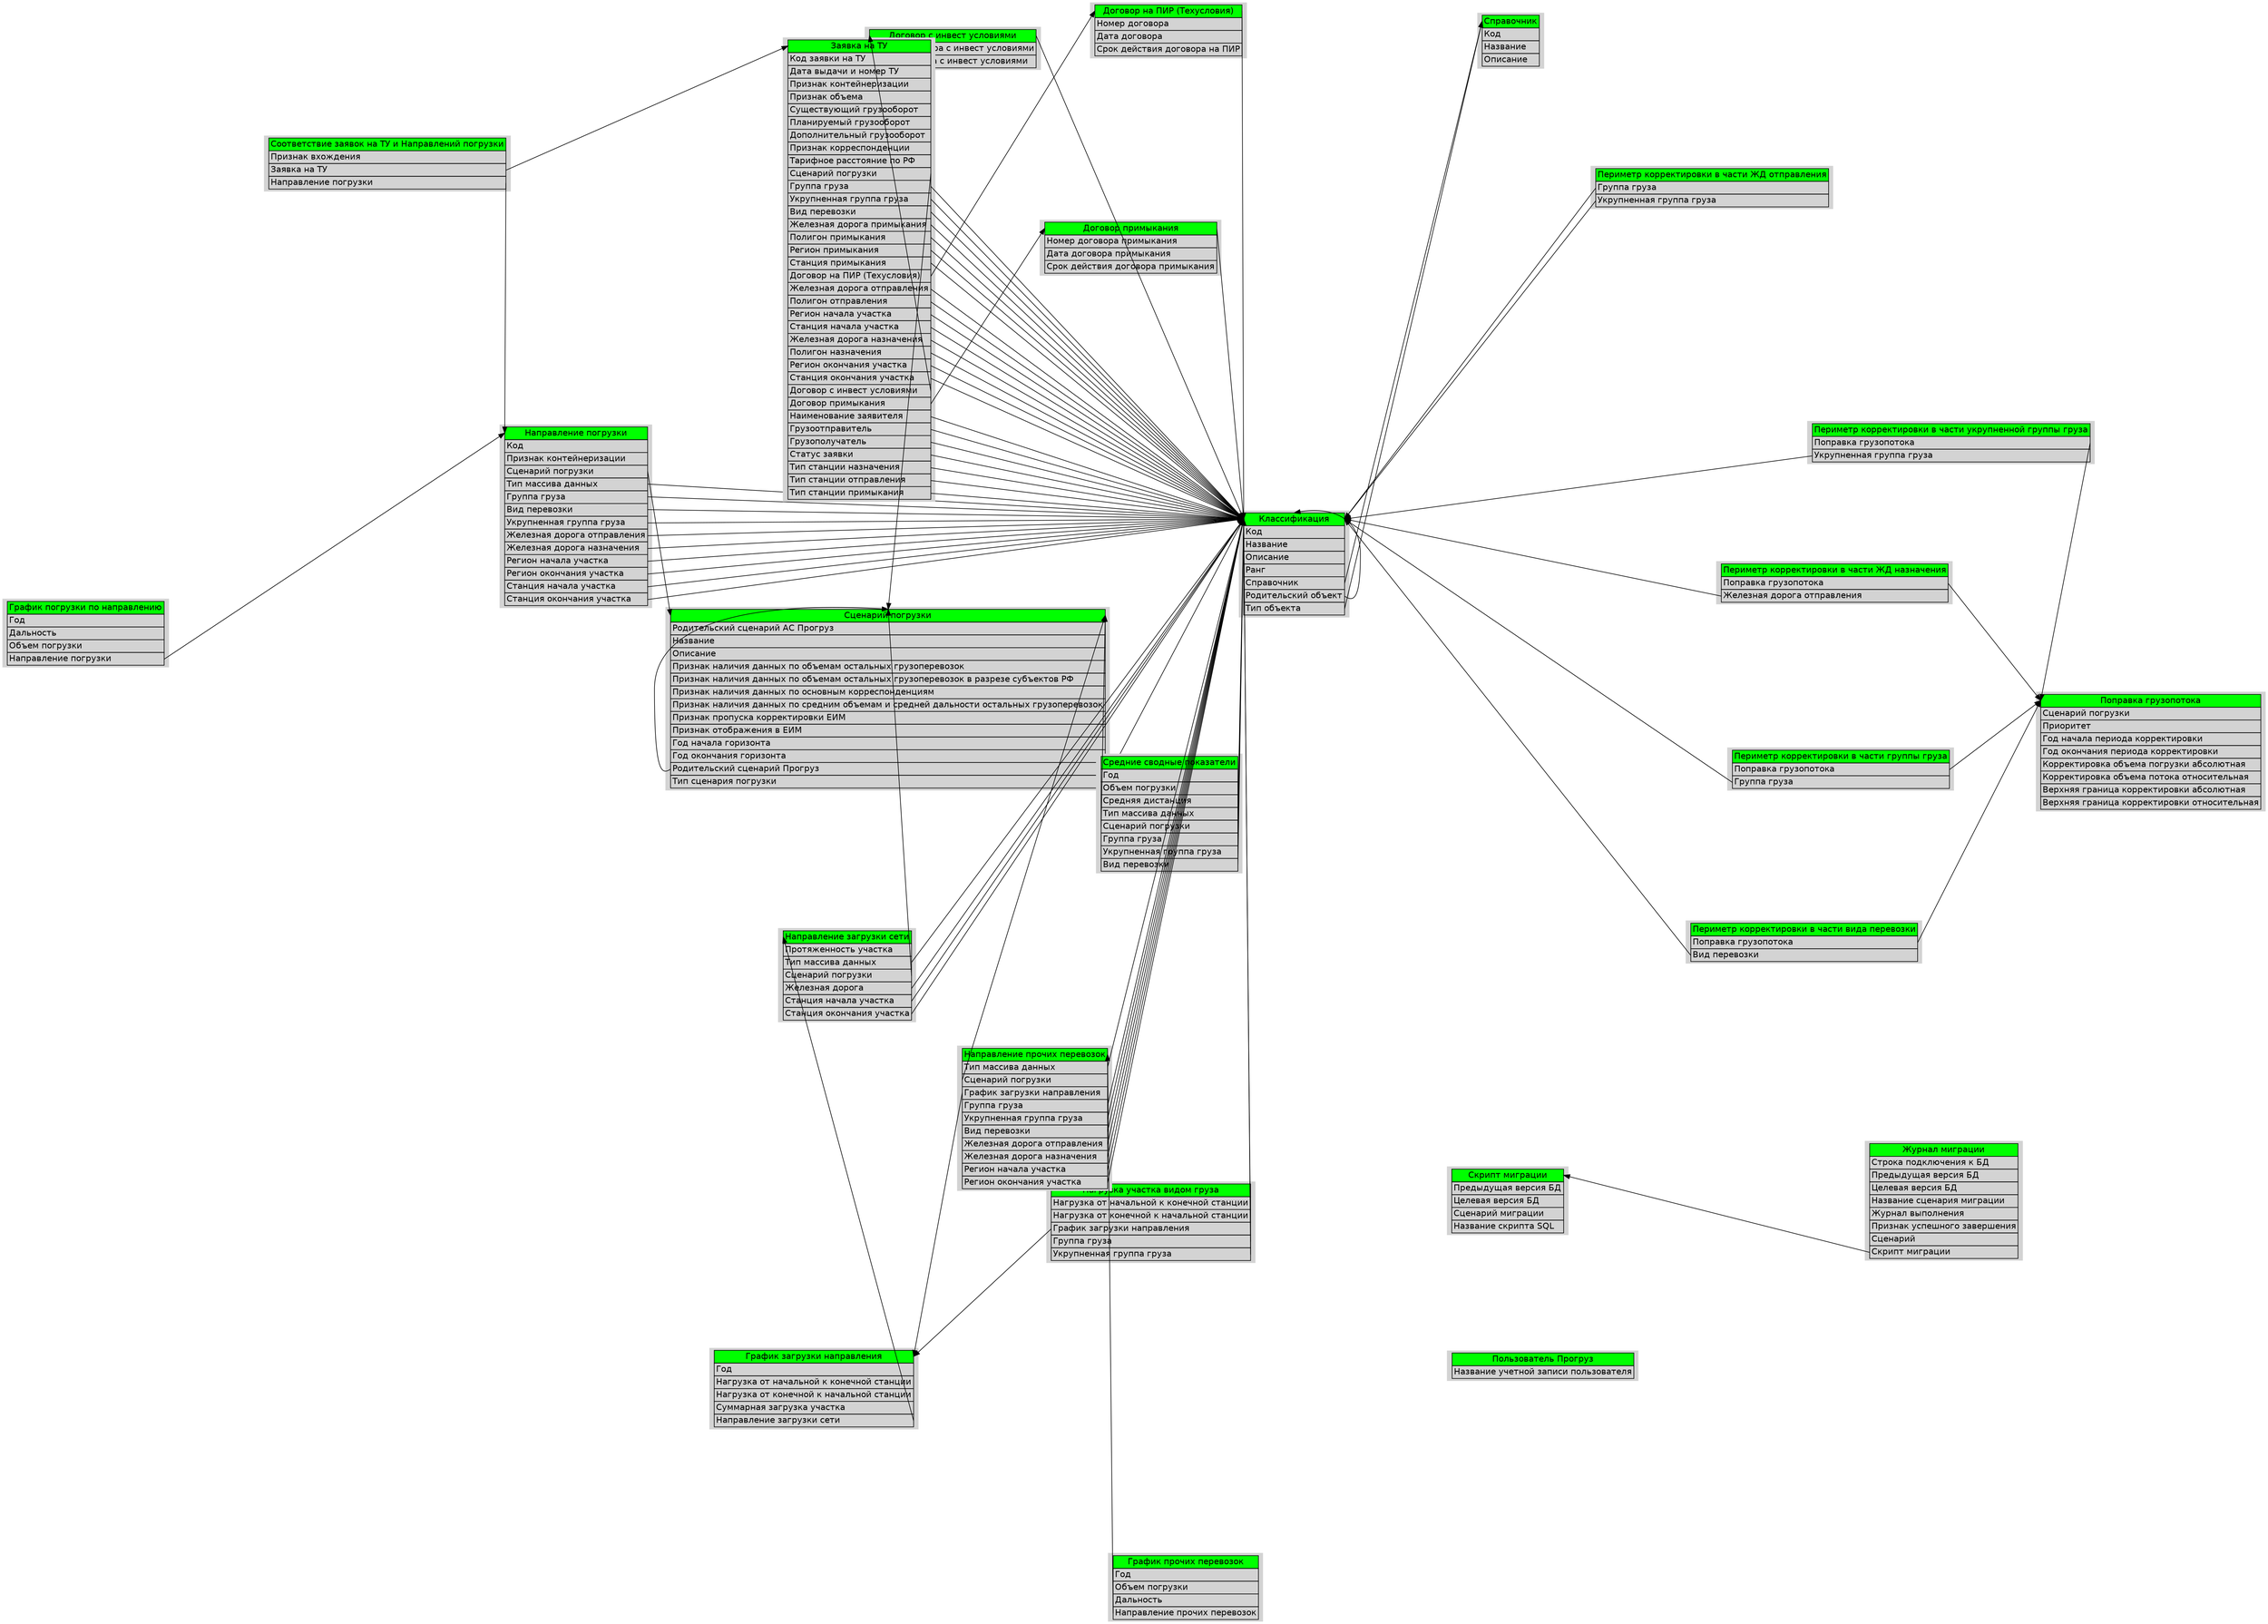 digraph logic_model {
	graph [layout=sfdp rankdir=LR ratio=auto]
	node [fontname=Helvetica]
	subgraph cluster_0 {
		node [shape=plaintext style=filled]
		color=blue
		label=migration
	}
	subgraph cluster_0 {
		node [shape=plaintext style=filled]
		color=blue
		label=migration
		"Журнал миграции" [label=<<TABLE BORDER="0" CELLBORDER="1" CELLSPACING="0"><TR><TD bgcolor="green" PORT="0">Журнал миграции</TD></TR><TR><TD align="left" PORT="1">Строка подключения к БД</TD></TR><TR><TD align="left" PORT="2">Предыдущая версия БД</TD></TR><TR><TD align="left" PORT="3">Целевая версия БД</TD></TR><TR><TD align="left" PORT="4">Название сценария миграции</TD></TR><TR><TD align="left" PORT="5">Журнал выполнения</TD></TR><TR><TD align="left" PORT="6">Признак успешного завершения</TD></TR><TR><TD align="left" PORT="7">Сценарий</TD></TR><TR><TD align="left" PORT="8">Скрипт миграции</TD></TR></TABLE>>]
		"Скрипт миграции" [label=<<TABLE BORDER="0" CELLBORDER="1" CELLSPACING="0"><TR><TD bgcolor="green" PORT="0">Скрипт миграции</TD></TR><TR><TD align="left" PORT="1">Предыдущая версия БД</TD></TR><TR><TD align="left" PORT="2">Целевая версия БД</TD></TR><TR><TD align="left" PORT="3">Сценарий миграции</TD></TR><TR><TD align="left" PORT="4">Название скрипта SQL</TD></TR></TABLE>>]
		"Журнал миграции":8 -> "Скрипт миграции":0
	}
	subgraph cluster_1 {
		node [shape=plaintext style=filled]
		color=blue
		label=dimensions
	}
	subgraph cluster_1 {
		node [shape=plaintext style=filled]
		color=blue
		label=dimensions
		"Классификация" [label=<<TABLE BORDER="0" CELLBORDER="1" CELLSPACING="0"><TR><TD bgcolor="green" PORT="0">Классификация</TD></TR><TR><TD align="left" PORT="1">Код</TD></TR><TR><TD align="left" PORT="2">Название</TD></TR><TR><TD align="left" PORT="3">Описание</TD></TR><TR><TD align="left" PORT="4">Ранг</TD></TR><TR><TD align="left" PORT="5">Справочник</TD></TR><TR><TD align="left" PORT="6">Родительский объект</TD></TR><TR><TD align="left" PORT="7">Тип объекта</TD></TR></TABLE>>]
		"Справочник" [label=<<TABLE BORDER="0" CELLBORDER="1" CELLSPACING="0"><TR><TD bgcolor="green" PORT="0">Справочник</TD></TR><TR><TD align="left" PORT="1">Код</TD></TR><TR><TD align="left" PORT="2">Название</TD></TR><TR><TD align="left" PORT="3">Описание</TD></TR></TABLE>>]
		"Пользователь Прогруз" [label=<<TABLE BORDER="0" CELLBORDER="1" CELLSPACING="0"><TR><TD bgcolor="green" PORT="0">Пользователь Прогруз</TD></TR><TR><TD align="left" PORT="1">Название учетной записи пользователя</TD></TR></TABLE>>]
		"Классификация":5 -> "Справочник":0
		"Классификация":6 -> "Классификация":0
		"Классификация":7 -> "Справочник":0
	}
	subgraph cluster_2 {
		node [shape=plaintext style=filled]
		color=blue
		label=cargo_data
	}
	subgraph cluster_2 {
		node [shape=plaintext style=filled]
		color=blue
		label=cargo_data
		"Сценарий погрузки" [label=<<TABLE BORDER="0" CELLBORDER="1" CELLSPACING="0"><TR><TD bgcolor="green" PORT="0">Сценарий погрузки</TD></TR><TR><TD align="left" PORT="1">Родительский сценарий АС Прогруз</TD></TR><TR><TD align="left" PORT="2">Название</TD></TR><TR><TD align="left" PORT="3">Описание</TD></TR><TR><TD align="left" PORT="4">Признак наличия данных по объемам остальных грузоперевозок</TD></TR><TR><TD align="left" PORT="5">Признак наличия данных по объемам остальных грузоперевозок в разрезе субъектов РФ</TD></TR><TR><TD align="left" PORT="6">Признак наличия данных по основным корреспонденциям</TD></TR><TR><TD align="left" PORT="7">Признак наличия данных по средним объемам и средней дальности остальных грузоперевозок</TD></TR><TR><TD align="left" PORT="8">Признак пропуска корректировки ЕИМ</TD></TR><TR><TD align="left" PORT="9">Признак отображения в ЕИМ</TD></TR><TR><TD align="left" PORT="10">Год начала горизонта</TD></TR><TR><TD align="left" PORT="11">Год окончания горизонта</TD></TR><TR><TD align="left" PORT="12">Родительский сценарий Прогруз</TD></TR><TR><TD align="left" PORT="13">Тип сценария погрузки</TD></TR></TABLE>>]
		"Направление погрузки" [label=<<TABLE BORDER="0" CELLBORDER="1" CELLSPACING="0"><TR><TD bgcolor="green" PORT="0">Направление погрузки</TD></TR><TR><TD align="left" PORT="1">Код</TD></TR><TR><TD align="left" PORT="2">Признак контейнеризации</TD></TR><TR><TD align="left" PORT="3">Сценарий погрузки</TD></TR><TR><TD align="left" PORT="4">Тип массива данных</TD></TR><TR><TD align="left" PORT="5">Группа груза</TD></TR><TR><TD align="left" PORT="6">Вид перевозки</TD></TR><TR><TD align="left" PORT="7">Укрупненная группа груза</TD></TR><TR><TD align="left" PORT="8">Железная дорога отправления</TD></TR><TR><TD align="left" PORT="9">Железная дорога назначения</TD></TR><TR><TD align="left" PORT="10">Регион начала участка</TD></TR><TR><TD align="left" PORT="11">Регион окончания участка</TD></TR><TR><TD align="left" PORT="12">Станция начала участка</TD></TR><TR><TD align="left" PORT="13">Станция окончания участка</TD></TR></TABLE>>]
		"График погрузки по направлению" [label=<<TABLE BORDER="0" CELLBORDER="1" CELLSPACING="0"><TR><TD bgcolor="green" PORT="0">График погрузки по направлению</TD></TR><TR><TD align="left" PORT="1">Год</TD></TR><TR><TD align="left" PORT="2">Дальность</TD></TR><TR><TD align="left" PORT="3">Объем погрузки</TD></TR><TR><TD align="left" PORT="4">Направление погрузки</TD></TR></TABLE>>]
		"Направление загрузки сети" [label=<<TABLE BORDER="0" CELLBORDER="1" CELLSPACING="0"><TR><TD bgcolor="green" PORT="0">Направление загрузки сети</TD></TR><TR><TD align="left" PORT="1">Протяженность участка</TD></TR><TR><TD align="left" PORT="2">Тип массива данных</TD></TR><TR><TD align="left" PORT="3">Сценарий погрузки</TD></TR><TR><TD align="left" PORT="4">Железная дорога</TD></TR><TR><TD align="left" PORT="5">Станция начала участка</TD></TR><TR><TD align="left" PORT="6">Станция окончания участка</TD></TR></TABLE>>]
		"График загрузки направления" [label=<<TABLE BORDER="0" CELLBORDER="1" CELLSPACING="0"><TR><TD bgcolor="green" PORT="0">График загрузки направления</TD></TR><TR><TD align="left" PORT="1">Год</TD></TR><TR><TD align="left" PORT="2">Нагрузка от начальной к конечной станции</TD></TR><TR><TD align="left" PORT="3">Нагрузка от конечной к начальной станции</TD></TR><TR><TD align="left" PORT="4">Суммарная загрузка участка</TD></TR><TR><TD align="left" PORT="5">Направление загрузки сети</TD></TR></TABLE>>]
		"Нагрузка участка видом груза" [label=<<TABLE BORDER="0" CELLBORDER="1" CELLSPACING="0"><TR><TD bgcolor="green" PORT="0">Нагрузка участка видом груза</TD></TR><TR><TD align="left" PORT="1">Нагрузка от начальной к конечной станции</TD></TR><TR><TD align="left" PORT="2">Нагрузка от конечной к начальной станции</TD></TR><TR><TD align="left" PORT="3">График загрузки направления</TD></TR><TR><TD align="left" PORT="4">Группа груза</TD></TR><TR><TD align="left" PORT="5">Укрупненная группа груза</TD></TR></TABLE>>]
		"Средние сводные показатели" [label=<<TABLE BORDER="0" CELLBORDER="1" CELLSPACING="0"><TR><TD bgcolor="green" PORT="0">Средние сводные показатели</TD></TR><TR><TD align="left" PORT="1">Год</TD></TR><TR><TD align="left" PORT="2">Объем погрузки</TD></TR><TR><TD align="left" PORT="3">Средняя дистанция</TD></TR><TR><TD align="left" PORT="4">Тип массива данных</TD></TR><TR><TD align="left" PORT="5">Сценарий погрузки</TD></TR><TR><TD align="left" PORT="6">Группа груза</TD></TR><TR><TD align="left" PORT="7">Укрупненная группа груза</TD></TR><TR><TD align="left" PORT="8">Вид перевозки</TD></TR></TABLE>>]
		"Направление прочих перевозок" [label=<<TABLE BORDER="0" CELLBORDER="1" CELLSPACING="0"><TR><TD bgcolor="green" PORT="0">Направление прочих перевозок</TD></TR><TR><TD align="left" PORT="1">Тип массива данных</TD></TR><TR><TD align="left" PORT="2">Сценарий погрузки</TD></TR><TR><TD align="left" PORT="3">График загрузки направления</TD></TR><TR><TD align="left" PORT="4">Группа груза</TD></TR><TR><TD align="left" PORT="5">Укрупненная группа груза</TD></TR><TR><TD align="left" PORT="6">Вид перевозки</TD></TR><TR><TD align="left" PORT="7">Железная дорога отправления</TD></TR><TR><TD align="left" PORT="8">Железная дорога назначения</TD></TR><TR><TD align="left" PORT="9">Регион начала участка</TD></TR><TR><TD align="left" PORT="10">Регион окончания участка</TD></TR></TABLE>>]
		"График прочих перевозок" [label=<<TABLE BORDER="0" CELLBORDER="1" CELLSPACING="0"><TR><TD bgcolor="green" PORT="0">График прочих перевозок</TD></TR><TR><TD align="left" PORT="1">Год</TD></TR><TR><TD align="left" PORT="2">Объем погрузки</TD></TR><TR><TD align="left" PORT="3">Дальность</TD></TR><TR><TD align="left" PORT="4">Направление прочих перевозок</TD></TR></TABLE>>]
		"Договор на ПИР (Техусловия)" [label=<<TABLE BORDER="0" CELLBORDER="1" CELLSPACING="0"><TR><TD bgcolor="green" PORT="0">Договор на ПИР (Техусловия)</TD></TR><TR><TD align="left" PORT="1">Номер договора</TD></TR><TR><TD align="left" PORT="2">Дата договора</TD></TR><TR><TD align="left" PORT="3">Срок действия договора на ПИР</TD></TR></TABLE>>]
		"Договор примыкания" [label=<<TABLE BORDER="0" CELLBORDER="1" CELLSPACING="0"><TR><TD bgcolor="green" PORT="0">Договор примыкания</TD></TR><TR><TD align="left" PORT="1">Номер договора примыкания</TD></TR><TR><TD align="left" PORT="2">Дата договора примыкания</TD></TR><TR><TD align="left" PORT="3">Срок действия договора примыкания</TD></TR></TABLE>>]
		"Договор с инвест условиями" [label=<<TABLE BORDER="0" CELLBORDER="1" CELLSPACING="0"><TR><TD bgcolor="green" PORT="0">Договор с инвест условиями</TD></TR><TR><TD align="left" PORT="1">Номер договора с инвест условиями</TD></TR><TR><TD align="left" PORT="2">Дата договора с инвест условиями</TD></TR></TABLE>>]
		"Заявка на ТУ" [label=<<TABLE BORDER="0" CELLBORDER="1" CELLSPACING="0"><TR><TD bgcolor="green" PORT="0">Заявка на ТУ</TD></TR><TR><TD align="left" PORT="1">Код заявки на ТУ</TD></TR><TR><TD align="left" PORT="2">Дата выдачи и номер ТУ</TD></TR><TR><TD align="left" PORT="3">Признак контейнеризации</TD></TR><TR><TD align="left" PORT="4">Признак объема</TD></TR><TR><TD align="left" PORT="5">Существующий грузооборот</TD></TR><TR><TD align="left" PORT="6">Планируемый грузооборот</TD></TR><TR><TD align="left" PORT="7">Дополнительный грузооборот</TD></TR><TR><TD align="left" PORT="8">Признак корреспонденции</TD></TR><TR><TD align="left" PORT="9">Тарифное расстояние по РФ</TD></TR><TR><TD align="left" PORT="10">Сценарий погрузки</TD></TR><TR><TD align="left" PORT="11">Группа груза</TD></TR><TR><TD align="left" PORT="12">Укрупненная группа груза</TD></TR><TR><TD align="left" PORT="13">Вид перевозки</TD></TR><TR><TD align="left" PORT="14">Железная дорога примыкания</TD></TR><TR><TD align="left" PORT="15">Полигон примыкания</TD></TR><TR><TD align="left" PORT="16">Регион примыкания</TD></TR><TR><TD align="left" PORT="17">Станция примыкания</TD></TR><TR><TD align="left" PORT="18">Договор на ПИР (Техусловия)</TD></TR><TR><TD align="left" PORT="19">Железная дорога отправления</TD></TR><TR><TD align="left" PORT="20">Полигон отправления</TD></TR><TR><TD align="left" PORT="21">Регион начала участка</TD></TR><TR><TD align="left" PORT="22">Станция начала участка</TD></TR><TR><TD align="left" PORT="23">Железная дорога назначения</TD></TR><TR><TD align="left" PORT="24">Полигон назначения</TD></TR><TR><TD align="left" PORT="25">Регион окончания участка</TD></TR><TR><TD align="left" PORT="26">Станция окончания участка</TD></TR><TR><TD align="left" PORT="27">Договор с инвест условиями</TD></TR><TR><TD align="left" PORT="28">Договор примыкания</TD></TR><TR><TD align="left" PORT="29">Наименование заявителя</TD></TR><TR><TD align="left" PORT="30">Грузоотправитель</TD></TR><TR><TD align="left" PORT="31">Грузополучатель</TD></TR><TR><TD align="left" PORT="32">Статус заявки</TD></TR><TR><TD align="left" PORT="33">Тип станции назначения</TD></TR><TR><TD align="left" PORT="34">Тип станции отправления</TD></TR><TR><TD align="left" PORT="35">Тип станции примыкания</TD></TR></TABLE>>]
		"Соответствие заявок на ТУ и Направлений погрузки" [label=<<TABLE BORDER="0" CELLBORDER="1" CELLSPACING="0"><TR><TD bgcolor="green" PORT="0">Соответствие заявок на ТУ и Направлений погрузки</TD></TR><TR><TD align="left" PORT="1">Признак вхождения</TD></TR><TR><TD align="left" PORT="2">Заявка на ТУ</TD></TR><TR><TD align="left" PORT="3">Направление погрузки</TD></TR></TABLE>>]
		"Сценарий погрузки":12 -> "Сценарий погрузки":0
		"Сценарий погрузки":13 -> "Классификация":0
		"Направление погрузки":3 -> "Сценарий погрузки":0
		"Направление погрузки":4 -> "Классификация":0
		"Направление погрузки":5 -> "Классификация":0
		"Направление погрузки":6 -> "Классификация":0
		"Направление погрузки":7 -> "Классификация":0
		"Направление погрузки":8 -> "Классификация":0
		"Направление погрузки":9 -> "Классификация":0
		"Направление погрузки":10 -> "Классификация":0
		"Направление погрузки":11 -> "Классификация":0
		"Направление погрузки":12 -> "Классификация":0
		"Направление погрузки":13 -> "Классификация":0
		"График погрузки по направлению":4 -> "Направление погрузки":0
		"Направление загрузки сети":2 -> "Классификация":0
		"Направление загрузки сети":3 -> "Сценарий погрузки":0
		"Направление загрузки сети":4 -> "Классификация":0
		"Направление загрузки сети":5 -> "Классификация":0
		"Направление загрузки сети":6 -> "Классификация":0
		"График загрузки направления":5 -> "Направление загрузки сети":0
		"Нагрузка участка видом груза":3 -> "График загрузки направления":0
		"Нагрузка участка видом груза":4 -> "Классификация":0
		"Нагрузка участка видом груза":5 -> "Классификация":0
		"Средние сводные показатели":4 -> "Классификация":0
		"Средние сводные показатели":5 -> "Сценарий погрузки":0
		"Средние сводные показатели":6 -> "Классификация":0
		"Средние сводные показатели":7 -> "Классификация":0
		"Средние сводные показатели":8 -> "Классификация":0
		"Направление прочих перевозок":1 -> "Классификация":0
		"Направление прочих перевозок":2 -> "Сценарий погрузки":0
		"Направление прочих перевозок":3 -> "График загрузки направления":0
		"Направление прочих перевозок":4 -> "Классификация":0
		"Направление прочих перевозок":5 -> "Классификация":0
		"Направление прочих перевозок":6 -> "Классификация":0
		"Направление прочих перевозок":7 -> "Классификация":0
		"Направление прочих перевозок":8 -> "Классификация":0
		"Направление прочих перевозок":9 -> "Классификация":0
		"Направление прочих перевозок":10 -> "Классификация":0
		"График прочих перевозок":4 -> "Направление прочих перевозок":0
		"Договор на ПИР (Техусловия)":0 -> "Классификация":0
		"Договор примыкания":0 -> "Классификация":0
		"Договор с инвест условиями":0 -> "Классификация":0
		"Заявка на ТУ":10 -> "Сценарий погрузки":0
		"Заявка на ТУ":11 -> "Классификация":0
		"Заявка на ТУ":12 -> "Классификация":0
		"Заявка на ТУ":13 -> "Классификация":0
		"Заявка на ТУ":14 -> "Классификация":0
		"Заявка на ТУ":15 -> "Классификация":0
		"Заявка на ТУ":16 -> "Классификация":0
		"Заявка на ТУ":17 -> "Классификация":0
		"Заявка на ТУ":18 -> "Договор на ПИР (Техусловия)":0
		"Заявка на ТУ":19 -> "Классификация":0
		"Заявка на ТУ":20 -> "Классификация":0
		"Заявка на ТУ":21 -> "Классификация":0
		"Заявка на ТУ":22 -> "Классификация":0
		"Заявка на ТУ":23 -> "Классификация":0
		"Заявка на ТУ":24 -> "Классификация":0
		"Заявка на ТУ":25 -> "Классификация":0
		"Заявка на ТУ":26 -> "Классификация":0
		"Заявка на ТУ":27 -> "Договор с инвест условиями":0
		"Заявка на ТУ":28 -> "Договор примыкания":0
		"Заявка на ТУ":29 -> "Классификация":0
		"Заявка на ТУ":30 -> "Классификация":0
		"Заявка на ТУ":31 -> "Классификация":0
		"Заявка на ТУ":32 -> "Классификация":0
		"Заявка на ТУ":33 -> "Классификация":0
		"Заявка на ТУ":34 -> "Классификация":0
		"Заявка на ТУ":35 -> "Классификация":0
		"Соответствие заявок на ТУ и Направлений погрузки":2 -> "Заявка на ТУ":0
		"Соответствие заявок на ТУ и Направлений погрузки":3 -> "Направление погрузки":0
	}
	subgraph cluster_3 {
		node [shape=plaintext style=filled]
		color=blue
		label=eim_corrects
	}
	subgraph cluster_3 {
		node [shape=plaintext style=filled]
		color=blue
		label=eim_corrects
		"Поправка грузопотока" [label=<<TABLE BORDER="0" CELLBORDER="1" CELLSPACING="0"><TR><TD bgcolor="green" PORT="0">Поправка грузопотока</TD></TR><TR><TD align="left" PORT="1">Сценарий погрузки</TD></TR><TR><TD align="left" PORT="2">Приоритет</TD></TR><TR><TD align="left" PORT="3">Год начала периода корректировки</TD></TR><TR><TD align="left" PORT="4">Год окончания периода корректировки</TD></TR><TR><TD align="left" PORT="5">Корректировка объема погрузки абсолютная</TD></TR><TR><TD align="left" PORT="6">Корректировка объема потока относительная</TD></TR><TR><TD align="left" PORT="7">Верхняя граница корректировки абсолютная</TD></TR><TR><TD align="left" PORT="8">Верхняя граница корректировки относительная</TD></TR></TABLE>>]
		"Периметр корректировки в части группы груза" [label=<<TABLE BORDER="0" CELLBORDER="1" CELLSPACING="0"><TR><TD bgcolor="green" PORT="0">Периметр корректировки в части группы груза</TD></TR><TR><TD align="left" PORT="1">Поправка грузопотока</TD></TR><TR><TD align="left" PORT="2">Группа груза</TD></TR></TABLE>>]
		"Периметр корректировки в части укрупненной группы груза" [label=<<TABLE BORDER="0" CELLBORDER="1" CELLSPACING="0"><TR><TD bgcolor="green" PORT="0">Периметр корректировки в части укрупненной группы груза</TD></TR><TR><TD align="left" PORT="1">Поправка грузопотока</TD></TR><TR><TD align="left" PORT="2">Укрупненная группа груза</TD></TR></TABLE>>]
		"Периметр корректировки в части вида перевозки" [label=<<TABLE BORDER="0" CELLBORDER="1" CELLSPACING="0"><TR><TD bgcolor="green" PORT="0">Периметр корректировки в части вида перевозки</TD></TR><TR><TD align="left" PORT="1">Поправка грузопотока</TD></TR><TR><TD align="left" PORT="2">Вид перевозки</TD></TR></TABLE>>]
		"Периметр корректировки в части ЖД назначения" [label=<<TABLE BORDER="0" CELLBORDER="1" CELLSPACING="0"><TR><TD bgcolor="green" PORT="0">Периметр корректировки в части ЖД назначения</TD></TR><TR><TD align="left" PORT="1">Поправка грузопотока</TD></TR><TR><TD align="left" PORT="2">Железная дорога отправления</TD></TR></TABLE>>]
		"Периметр корректировки в части ЖД отправления" [label=<<TABLE BORDER="0" CELLBORDER="1" CELLSPACING="0"><TR><TD bgcolor="green" PORT="0">Периметр корректировки в части ЖД отправления</TD></TR><TR><TD align="left" PORT="1">Группа груза</TD></TR><TR><TD align="left" PORT="2">Укрупненная группа груза</TD></TR></TABLE>>]
		"Периметр корректировки в части группы груза":1 -> "Поправка грузопотока":0
		"Периметр корректировки в части группы груза":2 -> "Классификация":0
		"Периметр корректировки в части укрупненной группы груза":1 -> "Поправка грузопотока":0
		"Периметр корректировки в части укрупненной группы груза":2 -> "Классификация":0
		"Периметр корректировки в части вида перевозки":1 -> "Поправка грузопотока":0
		"Периметр корректировки в части вида перевозки":2 -> "Классификация":0
		"Периметр корректировки в части ЖД назначения":1 -> "Поправка грузопотока":0
		"Периметр корректировки в части ЖД назначения":2 -> "Классификация":0
		"Периметр корректировки в части ЖД отправления":1 -> "Классификация":0
		"Периметр корректировки в части ЖД отправления":2 -> "Классификация":0
	}
}
